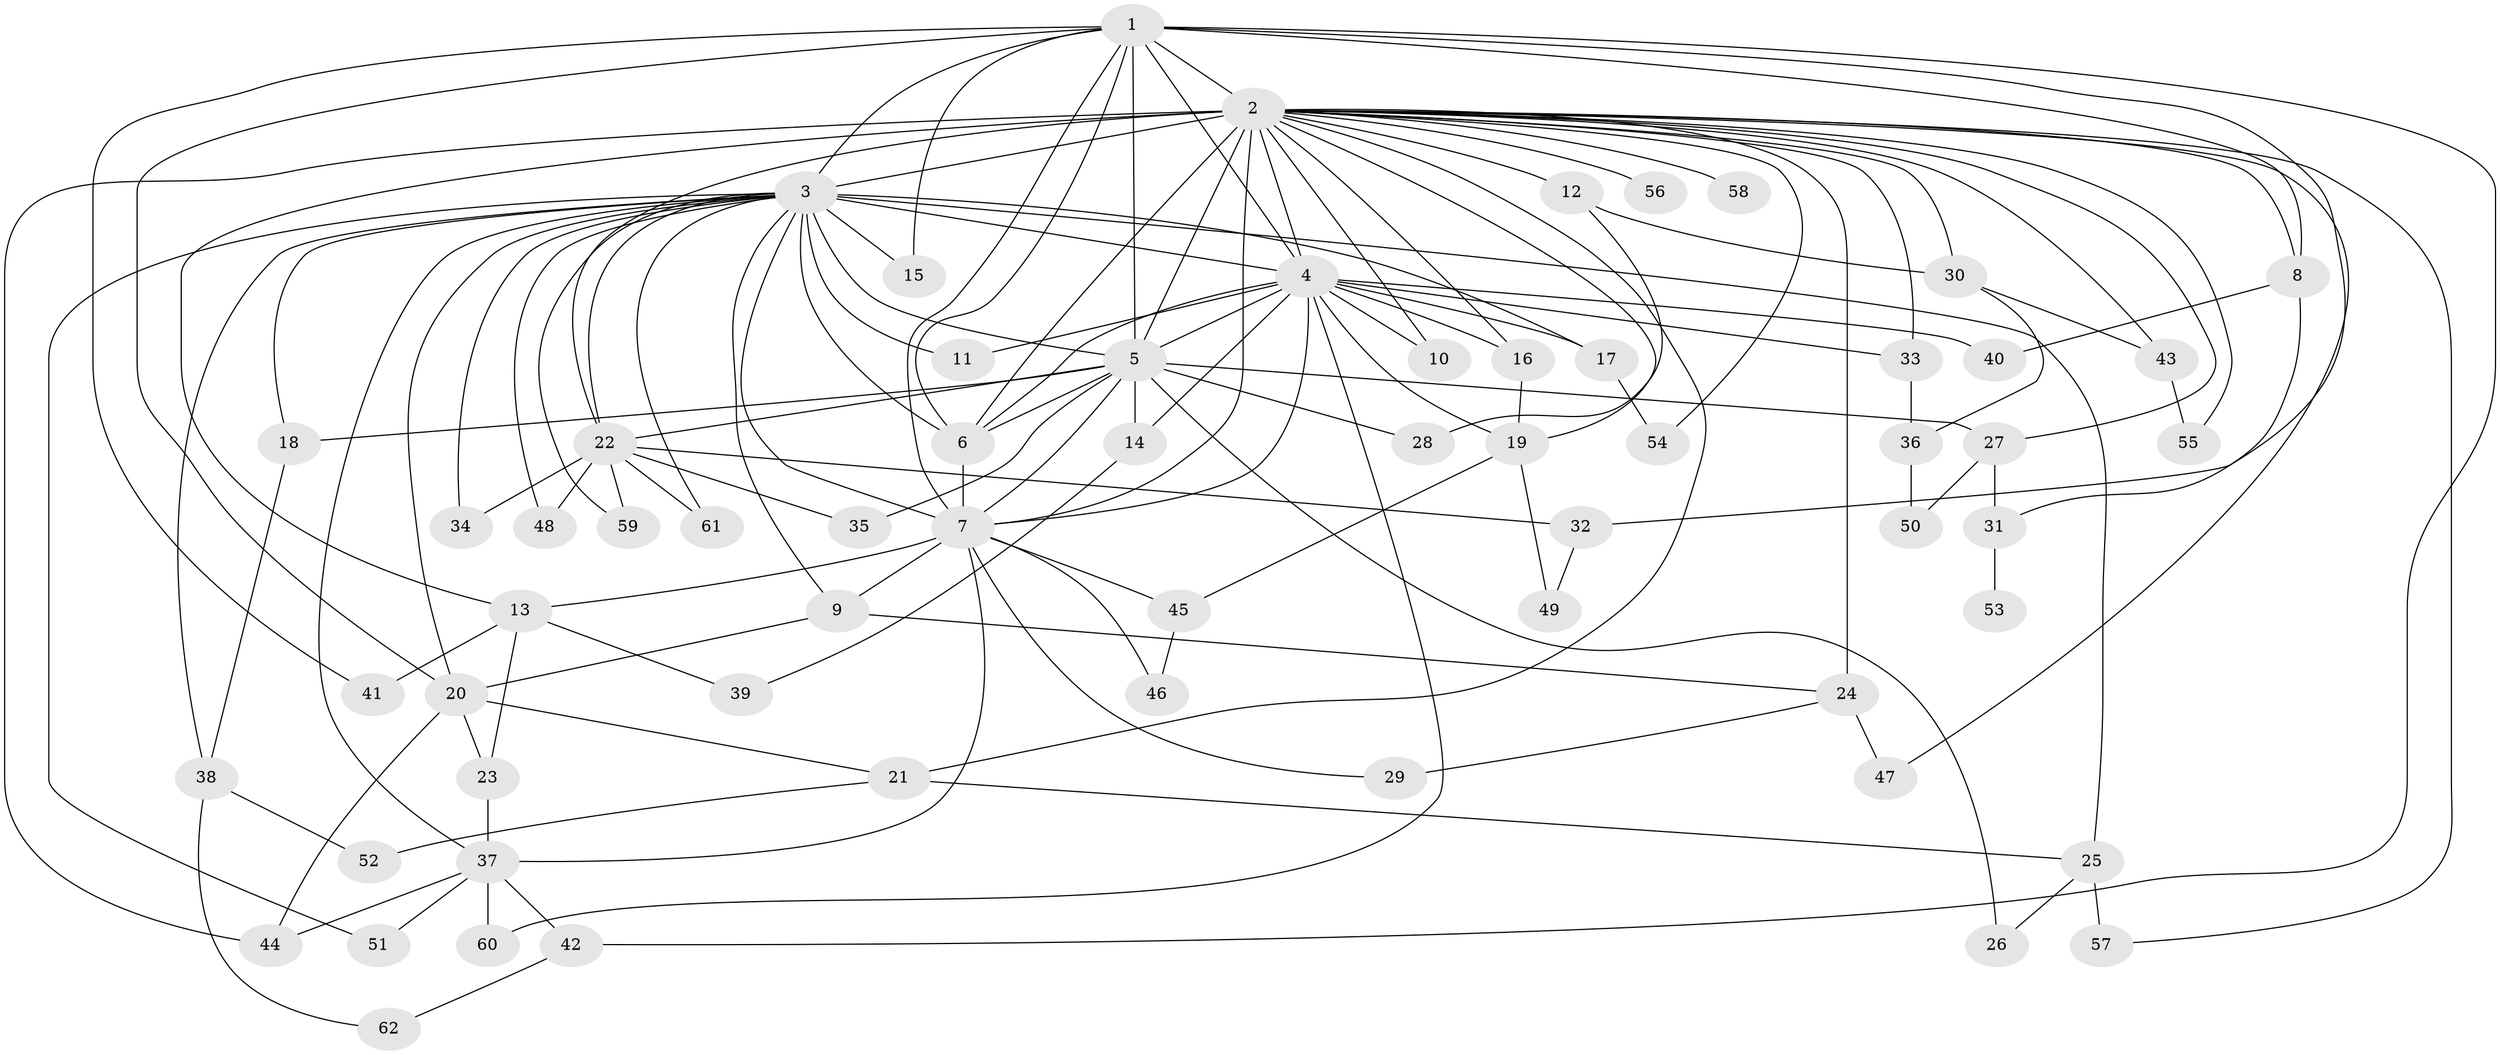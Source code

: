 // original degree distribution, {18: 0.022988505747126436, 17: 0.034482758620689655, 15: 0.022988505747126436, 20: 0.011494252873563218, 19: 0.011494252873563218, 24: 0.011494252873563218, 4: 0.08045977011494253, 2: 0.5172413793103449, 5: 0.05747126436781609, 3: 0.1839080459770115, 6: 0.022988505747126436, 8: 0.011494252873563218, 7: 0.011494252873563218}
// Generated by graph-tools (version 1.1) at 2025/49/03/04/25 22:49:39]
// undirected, 62 vertices, 132 edges
graph export_dot {
  node [color=gray90,style=filled];
  1;
  2;
  3;
  4;
  5;
  6;
  7;
  8;
  9;
  10;
  11;
  12;
  13;
  14;
  15;
  16;
  17;
  18;
  19;
  20;
  21;
  22;
  23;
  24;
  25;
  26;
  27;
  28;
  29;
  30;
  31;
  32;
  33;
  34;
  35;
  36;
  37;
  38;
  39;
  40;
  41;
  42;
  43;
  44;
  45;
  46;
  47;
  48;
  49;
  50;
  51;
  52;
  53;
  54;
  55;
  56;
  57;
  58;
  59;
  60;
  61;
  62;
  1 -- 2 [weight=4.0];
  1 -- 3 [weight=3.0];
  1 -- 4 [weight=2.0];
  1 -- 5 [weight=1.0];
  1 -- 6 [weight=1.0];
  1 -- 7 [weight=1.0];
  1 -- 8 [weight=1.0];
  1 -- 15 [weight=1.0];
  1 -- 20 [weight=1.0];
  1 -- 32 [weight=1.0];
  1 -- 41 [weight=1.0];
  1 -- 42 [weight=1.0];
  2 -- 3 [weight=6.0];
  2 -- 4 [weight=4.0];
  2 -- 5 [weight=4.0];
  2 -- 6 [weight=11.0];
  2 -- 7 [weight=3.0];
  2 -- 8 [weight=1.0];
  2 -- 10 [weight=1.0];
  2 -- 12 [weight=1.0];
  2 -- 13 [weight=1.0];
  2 -- 16 [weight=1.0];
  2 -- 19 [weight=1.0];
  2 -- 21 [weight=2.0];
  2 -- 22 [weight=1.0];
  2 -- 24 [weight=2.0];
  2 -- 27 [weight=1.0];
  2 -- 30 [weight=2.0];
  2 -- 33 [weight=1.0];
  2 -- 43 [weight=1.0];
  2 -- 44 [weight=1.0];
  2 -- 47 [weight=1.0];
  2 -- 54 [weight=1.0];
  2 -- 55 [weight=1.0];
  2 -- 56 [weight=2.0];
  2 -- 57 [weight=1.0];
  2 -- 58 [weight=1.0];
  3 -- 4 [weight=2.0];
  3 -- 5 [weight=3.0];
  3 -- 6 [weight=3.0];
  3 -- 7 [weight=3.0];
  3 -- 9 [weight=1.0];
  3 -- 11 [weight=1.0];
  3 -- 15 [weight=1.0];
  3 -- 17 [weight=1.0];
  3 -- 18 [weight=1.0];
  3 -- 20 [weight=1.0];
  3 -- 22 [weight=1.0];
  3 -- 25 [weight=1.0];
  3 -- 34 [weight=1.0];
  3 -- 37 [weight=1.0];
  3 -- 38 [weight=1.0];
  3 -- 48 [weight=1.0];
  3 -- 51 [weight=1.0];
  3 -- 59 [weight=1.0];
  3 -- 61 [weight=1.0];
  4 -- 5 [weight=1.0];
  4 -- 6 [weight=1.0];
  4 -- 7 [weight=1.0];
  4 -- 10 [weight=1.0];
  4 -- 11 [weight=1.0];
  4 -- 14 [weight=1.0];
  4 -- 16 [weight=1.0];
  4 -- 17 [weight=1.0];
  4 -- 19 [weight=1.0];
  4 -- 33 [weight=1.0];
  4 -- 40 [weight=1.0];
  4 -- 60 [weight=1.0];
  5 -- 6 [weight=1.0];
  5 -- 7 [weight=1.0];
  5 -- 14 [weight=1.0];
  5 -- 18 [weight=1.0];
  5 -- 22 [weight=2.0];
  5 -- 26 [weight=1.0];
  5 -- 27 [weight=1.0];
  5 -- 28 [weight=1.0];
  5 -- 35 [weight=1.0];
  6 -- 7 [weight=1.0];
  7 -- 9 [weight=1.0];
  7 -- 13 [weight=1.0];
  7 -- 29 [weight=1.0];
  7 -- 37 [weight=2.0];
  7 -- 45 [weight=1.0];
  7 -- 46 [weight=1.0];
  8 -- 31 [weight=1.0];
  8 -- 40 [weight=1.0];
  9 -- 20 [weight=1.0];
  9 -- 24 [weight=1.0];
  12 -- 28 [weight=1.0];
  12 -- 30 [weight=1.0];
  13 -- 23 [weight=1.0];
  13 -- 39 [weight=1.0];
  13 -- 41 [weight=1.0];
  14 -- 39 [weight=1.0];
  16 -- 19 [weight=1.0];
  17 -- 54 [weight=1.0];
  18 -- 38 [weight=1.0];
  19 -- 45 [weight=1.0];
  19 -- 49 [weight=1.0];
  20 -- 21 [weight=1.0];
  20 -- 23 [weight=1.0];
  20 -- 44 [weight=1.0];
  21 -- 25 [weight=1.0];
  21 -- 52 [weight=1.0];
  22 -- 32 [weight=1.0];
  22 -- 34 [weight=1.0];
  22 -- 35 [weight=1.0];
  22 -- 48 [weight=1.0];
  22 -- 59 [weight=1.0];
  22 -- 61 [weight=1.0];
  23 -- 37 [weight=1.0];
  24 -- 29 [weight=1.0];
  24 -- 47 [weight=1.0];
  25 -- 26 [weight=1.0];
  25 -- 57 [weight=1.0];
  27 -- 31 [weight=1.0];
  27 -- 50 [weight=1.0];
  30 -- 36 [weight=1.0];
  30 -- 43 [weight=1.0];
  31 -- 53 [weight=1.0];
  32 -- 49 [weight=1.0];
  33 -- 36 [weight=1.0];
  36 -- 50 [weight=1.0];
  37 -- 42 [weight=1.0];
  37 -- 44 [weight=1.0];
  37 -- 51 [weight=1.0];
  37 -- 60 [weight=1.0];
  38 -- 52 [weight=1.0];
  38 -- 62 [weight=1.0];
  42 -- 62 [weight=1.0];
  43 -- 55 [weight=1.0];
  45 -- 46 [weight=1.0];
}

